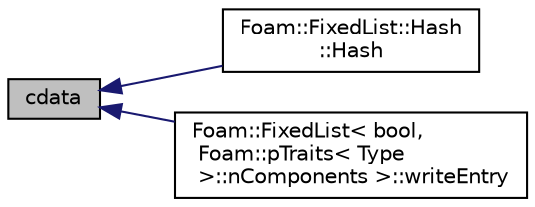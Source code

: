 digraph "cdata"
{
  bgcolor="transparent";
  edge [fontname="Helvetica",fontsize="10",labelfontname="Helvetica",labelfontsize="10"];
  node [fontname="Helvetica",fontsize="10",shape=record];
  rankdir="LR";
  Node40 [label="cdata",height=0.2,width=0.4,color="black", fillcolor="grey75", style="filled", fontcolor="black"];
  Node40 -> Node41 [dir="back",color="midnightblue",fontsize="10",style="solid",fontname="Helvetica"];
  Node41 [label="Foam::FixedList::Hash\l::Hash",height=0.2,width=0.4,color="black",URL="$a27013.html#a7d97a81e3e1f24c0b1785ac1c1d193e8"];
  Node40 -> Node42 [dir="back",color="midnightblue",fontsize="10",style="solid",fontname="Helvetica"];
  Node42 [label="Foam::FixedList\< bool,\l Foam::pTraits\< Type\l \>::nComponents \>::writeEntry",height=0.2,width=0.4,color="black",URL="$a27009.html#ab40cda08e1d63badc1dbc7c31005601e",tooltip="Write the FixedList as a dictionary entry with keyword. "];
}
